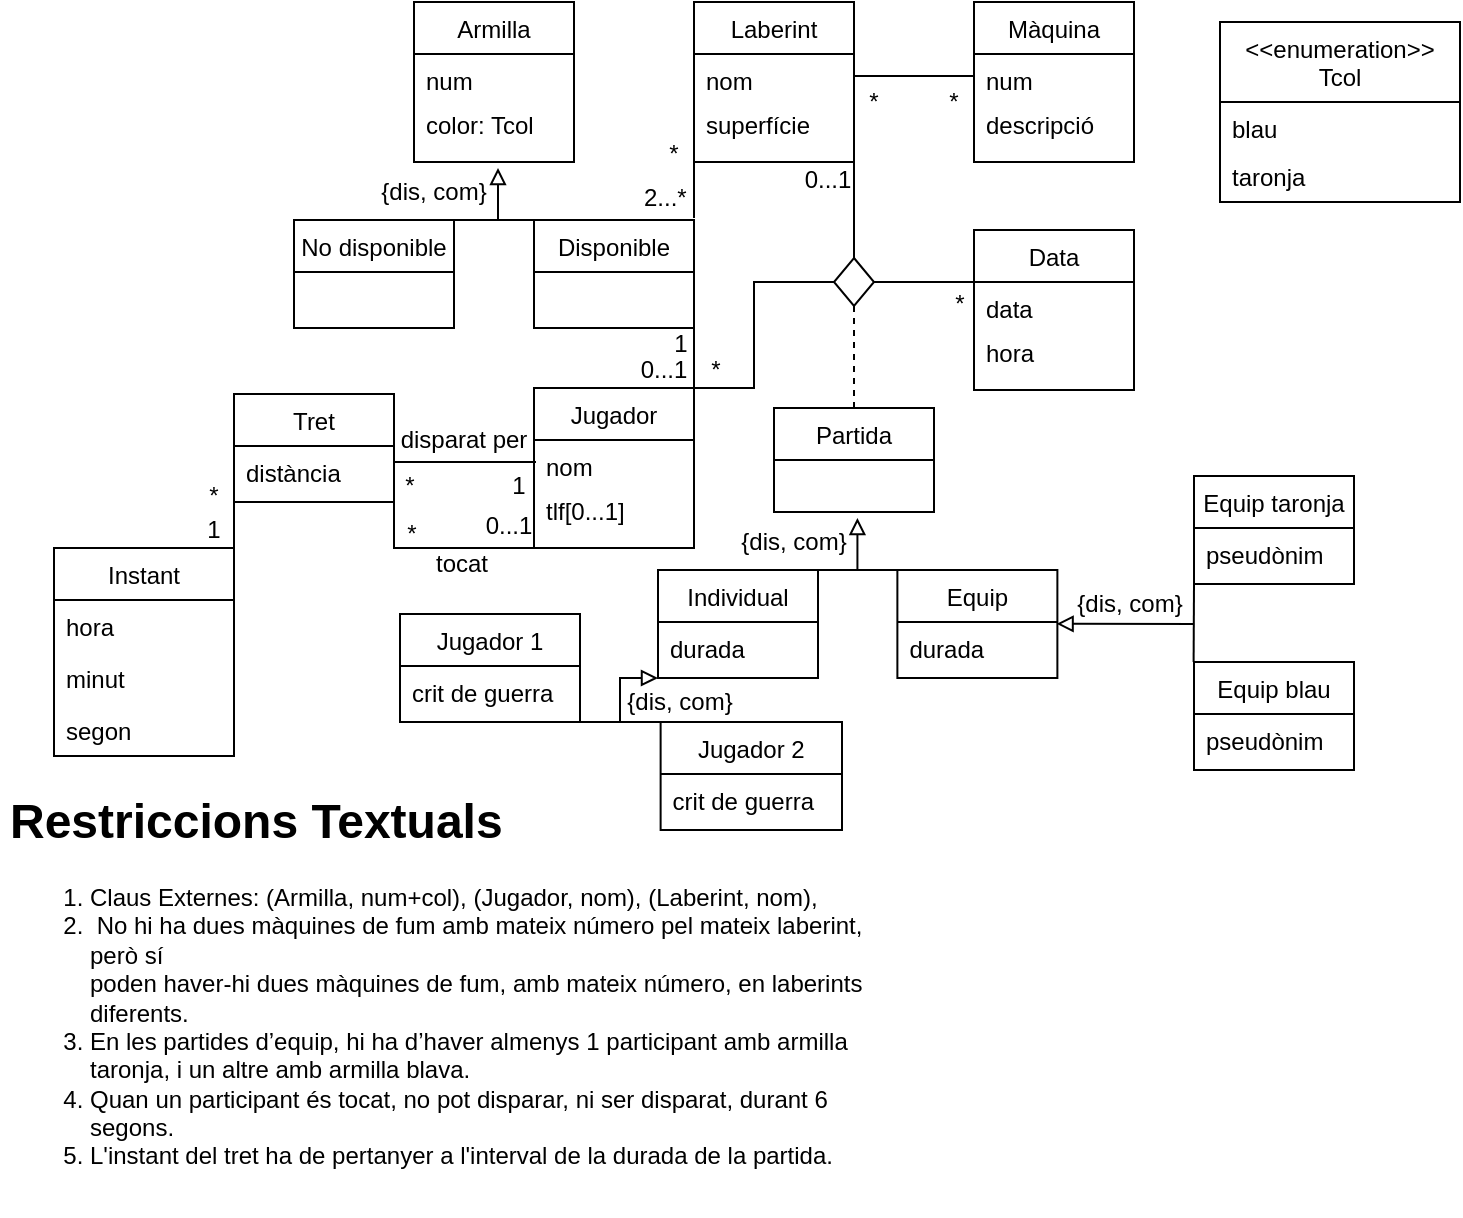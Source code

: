 <mxfile version="14.5.1" type="device"><diagram id="I8y_O5R_tumAgbJyKCJ7" name="Exercicis: Ex5"><mxGraphModel dx="1913" dy="806" grid="1" gridSize="10" guides="1" tooltips="1" connect="1" arrows="1" fold="1" page="1" pageScale="1" pageWidth="827" pageHeight="1169" math="0" shadow="0"><root><mxCell id="Hv29LNUU1Vns28SLMKIn-0"/><mxCell id="Hv29LNUU1Vns28SLMKIn-1" parent="Hv29LNUU1Vns28SLMKIn-0"/><mxCell id="Hv29LNUU1Vns28SLMKIn-64" value="&lt;h1&gt;Restriccions Textuals&lt;/h1&gt;&lt;span&gt;&lt;ol&gt;&lt;li&gt;&lt;span&gt;Claus Externes: (Armilla, num+col), (Jugador, nom), (Laberint, nom),&lt;/span&gt;&lt;/li&gt;&lt;li&gt;&lt;span&gt;&amp;nbsp;No hi ha dues màquines de fum amb mateix número pel mateix laberint, però sí &lt;br&gt;poden haver-hi dues màquines de fum, amb mateix número, en laberints diferents.&lt;/span&gt;&lt;/li&gt;&lt;li&gt;En les partides d’equip, hi ha d’haver almenys 1 participant amb armilla &lt;br&gt;taronja, i un altre amb armilla blava.&lt;/li&gt;&lt;li&gt;Quan un participant és tocat, no pot disparar, ni ser disparat, durant 6 segons.&lt;br&gt;&lt;/li&gt;&lt;li&gt;L'instant del tret ha de pertanyer a l'interval de la durada de la partida.&lt;/li&gt;&lt;/ol&gt;&lt;/span&gt;&lt;p&gt;&lt;/p&gt;" style="text;html=1;strokeColor=none;fillColor=none;spacing=5;spacingTop=-20;whiteSpace=wrap;overflow=hidden;rounded=0;glass=0;" parent="Hv29LNUU1Vns28SLMKIn-1" vertex="1"><mxGeometry x="-810" y="420" width="460" height="217" as="geometry"/></mxCell><mxCell id="Hv29LNUU1Vns28SLMKIn-65" value="Armilla" style="swimlane;fontStyle=0;align=center;verticalAlign=top;childLayout=stackLayout;horizontal=1;startSize=26;horizontalStack=0;resizeParent=1;resizeLast=0;collapsible=1;marginBottom=0;rounded=0;shadow=0;strokeWidth=1;" parent="Hv29LNUU1Vns28SLMKIn-1" vertex="1"><mxGeometry x="-603" y="30" width="80" height="80" as="geometry"><mxRectangle x="550" y="140" width="160" height="26" as="alternateBounds"/></mxGeometry></mxCell><mxCell id="Hv29LNUU1Vns28SLMKIn-66" value="num" style="text;align=left;verticalAlign=top;spacingLeft=4;spacingRight=4;overflow=hidden;rotatable=0;points=[[0,0.5],[1,0.5]];portConstraint=eastwest;" parent="Hv29LNUU1Vns28SLMKIn-65" vertex="1"><mxGeometry y="26" width="80" height="22" as="geometry"/></mxCell><mxCell id="Hv29LNUU1Vns28SLMKIn-67" value="color: Tcol" style="text;align=left;verticalAlign=top;spacingLeft=4;spacingRight=4;overflow=hidden;rotatable=0;points=[[0,0.5],[1,0.5]];portConstraint=eastwest;rounded=0;shadow=0;html=0;" parent="Hv29LNUU1Vns28SLMKIn-65" vertex="1"><mxGeometry y="48" width="80" height="26" as="geometry"/></mxCell><mxCell id="kOx_0f4eRIxVEtYnhfRd-0" value="&lt;&lt;enumeration&gt;&gt;&#10;Tcol" style="swimlane;fontStyle=0;align=center;verticalAlign=top;childLayout=stackLayout;horizontal=1;startSize=40;horizontalStack=0;resizeParent=1;resizeLast=0;collapsible=1;marginBottom=0;rounded=0;shadow=0;strokeWidth=1;" parent="Hv29LNUU1Vns28SLMKIn-1" vertex="1"><mxGeometry x="-200" y="40" width="120" height="90" as="geometry"><mxRectangle x="550" y="140" width="160" height="26" as="alternateBounds"/></mxGeometry></mxCell><mxCell id="kOx_0f4eRIxVEtYnhfRd-1" value="blau" style="text;align=left;verticalAlign=top;spacingLeft=4;spacingRight=4;overflow=hidden;rotatable=0;points=[[0,0.5],[1,0.5]];portConstraint=eastwest;" parent="kOx_0f4eRIxVEtYnhfRd-0" vertex="1"><mxGeometry y="40" width="120" height="24" as="geometry"/></mxCell><mxCell id="kOx_0f4eRIxVEtYnhfRd-2" value="taronja" style="text;align=left;verticalAlign=top;spacingLeft=4;spacingRight=4;overflow=hidden;rotatable=0;points=[[0,0.5],[1,0.5]];portConstraint=eastwest;" parent="kOx_0f4eRIxVEtYnhfRd-0" vertex="1"><mxGeometry y="64" width="120" height="24" as="geometry"/></mxCell><mxCell id="kOx_0f4eRIxVEtYnhfRd-3" value="Laberint" style="swimlane;fontStyle=0;align=center;verticalAlign=top;childLayout=stackLayout;horizontal=1;startSize=26;horizontalStack=0;resizeParent=1;resizeLast=0;collapsible=1;marginBottom=0;rounded=0;shadow=0;strokeWidth=1;" parent="Hv29LNUU1Vns28SLMKIn-1" vertex="1"><mxGeometry x="-463" y="30" width="80" height="80" as="geometry"><mxRectangle x="550" y="140" width="160" height="26" as="alternateBounds"/></mxGeometry></mxCell><mxCell id="kOx_0f4eRIxVEtYnhfRd-4" value="nom" style="text;align=left;verticalAlign=top;spacingLeft=4;spacingRight=4;overflow=hidden;rotatable=0;points=[[0,0.5],[1,0.5]];portConstraint=eastwest;" parent="kOx_0f4eRIxVEtYnhfRd-3" vertex="1"><mxGeometry y="26" width="80" height="22" as="geometry"/></mxCell><mxCell id="kOx_0f4eRIxVEtYnhfRd-5" value="superfície" style="text;align=left;verticalAlign=top;spacingLeft=4;spacingRight=4;overflow=hidden;rotatable=0;points=[[0,0.5],[1,0.5]];portConstraint=eastwest;rounded=0;shadow=0;html=0;" parent="kOx_0f4eRIxVEtYnhfRd-3" vertex="1"><mxGeometry y="48" width="80" height="26" as="geometry"/></mxCell><mxCell id="kOx_0f4eRIxVEtYnhfRd-6" style="edgeStyle=orthogonalEdgeStyle;rounded=0;orthogonalLoop=1;jettySize=auto;html=1;entryX=0;entryY=1;entryDx=0;entryDy=0;endArrow=none;endFill=0;" parent="Hv29LNUU1Vns28SLMKIn-1" target="kOx_0f4eRIxVEtYnhfRd-3" edge="1"><mxGeometry relative="1" as="geometry"><mxPoint x="-463" y="138" as="sourcePoint"/></mxGeometry></mxCell><mxCell id="M5N9mLRNChU1vYQO1PPM-0" value="*" style="text;html=1;strokeColor=none;fillColor=none;align=center;verticalAlign=middle;whiteSpace=wrap;rounded=0;" parent="Hv29LNUU1Vns28SLMKIn-1" vertex="1"><mxGeometry x="-483" y="93" width="20" height="26" as="geometry"/></mxCell><mxCell id="tRIG4rGO23C947T4kouP-0" value="&amp;nbsp;2...*" style="text;html=1;strokeColor=none;fillColor=none;align=center;verticalAlign=middle;whiteSpace=wrap;rounded=0;" parent="Hv29LNUU1Vns28SLMKIn-1" vertex="1"><mxGeometry x="-489" y="115" width="20" height="26" as="geometry"/></mxCell><mxCell id="tRIG4rGO23C947T4kouP-1" value="Màquina" style="swimlane;fontStyle=0;align=center;verticalAlign=top;childLayout=stackLayout;horizontal=1;startSize=26;horizontalStack=0;resizeParent=1;resizeLast=0;collapsible=1;marginBottom=0;rounded=0;shadow=0;strokeWidth=1;" parent="Hv29LNUU1Vns28SLMKIn-1" vertex="1"><mxGeometry x="-323" y="30" width="80" height="80" as="geometry"><mxRectangle x="550" y="140" width="160" height="26" as="alternateBounds"/></mxGeometry></mxCell><mxCell id="tRIG4rGO23C947T4kouP-2" value="num" style="text;align=left;verticalAlign=top;spacingLeft=4;spacingRight=4;overflow=hidden;rotatable=0;points=[[0,0.5],[1,0.5]];portConstraint=eastwest;" parent="tRIG4rGO23C947T4kouP-1" vertex="1"><mxGeometry y="26" width="80" height="22" as="geometry"/></mxCell><mxCell id="tRIG4rGO23C947T4kouP-3" value="descripció" style="text;align=left;verticalAlign=top;spacingLeft=4;spacingRight=4;overflow=hidden;rotatable=0;points=[[0,0.5],[1,0.5]];portConstraint=eastwest;rounded=0;shadow=0;html=0;" parent="tRIG4rGO23C947T4kouP-1" vertex="1"><mxGeometry y="48" width="80" height="26" as="geometry"/></mxCell><mxCell id="tRIG4rGO23C947T4kouP-4" style="edgeStyle=orthogonalEdgeStyle;rounded=0;orthogonalLoop=1;jettySize=auto;html=1;exitX=1;exitY=0.5;exitDx=0;exitDy=0;entryX=0;entryY=0.5;entryDx=0;entryDy=0;endArrow=none;endFill=0;" parent="Hv29LNUU1Vns28SLMKIn-1" source="kOx_0f4eRIxVEtYnhfRd-4" target="tRIG4rGO23C947T4kouP-2" edge="1"><mxGeometry relative="1" as="geometry"/></mxCell><mxCell id="BXdLURbAvVca6zHJi6JL-0" style="edgeStyle=none;rounded=0;orthogonalLoop=1;jettySize=auto;html=1;exitX=0.5;exitY=1;exitDx=0;exitDy=0;startArrow=block;startFill=0;endArrow=none;endFill=0;" parent="Hv29LNUU1Vns28SLMKIn-1" edge="1"><mxGeometry relative="1" as="geometry"><mxPoint x="-561" y="139" as="targetPoint"/><mxPoint x="-561" y="113" as="sourcePoint"/></mxGeometry></mxCell><mxCell id="BXdLURbAvVca6zHJi6JL-1" style="edgeStyle=none;rounded=0;orthogonalLoop=1;jettySize=auto;html=1;exitX=1;exitY=0;exitDx=0;exitDy=0;entryX=0;entryY=0;entryDx=0;entryDy=0;startArrow=none;startFill=0;endArrow=none;endFill=0;" parent="Hv29LNUU1Vns28SLMKIn-1" source="BXdLURbAvVca6zHJi6JL-2" target="BXdLURbAvVca6zHJi6JL-4" edge="1"><mxGeometry relative="1" as="geometry"/></mxCell><mxCell id="BXdLURbAvVca6zHJi6JL-2" value="No disponible" style="swimlane;fontStyle=0;align=center;verticalAlign=top;childLayout=stackLayout;horizontal=1;startSize=26;horizontalStack=0;resizeParent=1;resizeLast=0;collapsible=1;marginBottom=0;rounded=0;shadow=0;strokeWidth=1;" parent="Hv29LNUU1Vns28SLMKIn-1" vertex="1"><mxGeometry x="-663" y="139" width="80" height="54" as="geometry"><mxRectangle x="550" y="140" width="160" height="26" as="alternateBounds"/></mxGeometry></mxCell><mxCell id="BXdLURbAvVca6zHJi6JL-4" value="Disponible" style="swimlane;fontStyle=0;align=center;verticalAlign=top;childLayout=stackLayout;horizontal=1;startSize=26;horizontalStack=0;resizeParent=1;resizeLast=0;collapsible=1;marginBottom=0;rounded=0;shadow=0;strokeWidth=1;" parent="Hv29LNUU1Vns28SLMKIn-1" vertex="1"><mxGeometry x="-543" y="139" width="80" height="54" as="geometry"><mxRectangle x="550" y="140" width="160" height="26" as="alternateBounds"/></mxGeometry></mxCell><mxCell id="BXdLURbAvVca6zHJi6JL-6" value="{dis, com}" style="text;html=1;strokeColor=none;fillColor=none;align=center;verticalAlign=middle;whiteSpace=wrap;rounded=0;glass=0;" parent="Hv29LNUU1Vns28SLMKIn-1" vertex="1"><mxGeometry x="-623" y="115" width="60" height="20" as="geometry"/></mxCell><mxCell id="BXdLURbAvVca6zHJi6JL-7" value="*" style="text;html=1;strokeColor=none;fillColor=none;align=center;verticalAlign=middle;whiteSpace=wrap;rounded=0;" parent="Hv29LNUU1Vns28SLMKIn-1" vertex="1"><mxGeometry x="-343" y="67" width="20" height="26" as="geometry"/></mxCell><mxCell id="BXdLURbAvVca6zHJi6JL-8" value="*" style="text;html=1;strokeColor=none;fillColor=none;align=center;verticalAlign=middle;whiteSpace=wrap;rounded=0;" parent="Hv29LNUU1Vns28SLMKIn-1" vertex="1"><mxGeometry x="-383" y="67" width="20" height="26" as="geometry"/></mxCell><mxCell id="BXdLURbAvVca6zHJi6JL-9" value="Jugador" style="swimlane;fontStyle=0;align=center;verticalAlign=top;childLayout=stackLayout;horizontal=1;startSize=26;horizontalStack=0;resizeParent=1;resizeLast=0;collapsible=1;marginBottom=0;rounded=0;shadow=0;strokeWidth=1;" parent="Hv29LNUU1Vns28SLMKIn-1" vertex="1"><mxGeometry x="-543" y="223" width="80" height="80" as="geometry"><mxRectangle x="550" y="140" width="160" height="26" as="alternateBounds"/></mxGeometry></mxCell><mxCell id="BXdLURbAvVca6zHJi6JL-10" value="nom" style="text;align=left;verticalAlign=top;spacingLeft=4;spacingRight=4;overflow=hidden;rotatable=0;points=[[0,0.5],[1,0.5]];portConstraint=eastwest;" parent="BXdLURbAvVca6zHJi6JL-9" vertex="1"><mxGeometry y="26" width="80" height="22" as="geometry"/></mxCell><mxCell id="BXdLURbAvVca6zHJi6JL-11" value="tlf[0...1]" style="text;align=left;verticalAlign=top;spacingLeft=4;spacingRight=4;overflow=hidden;rotatable=0;points=[[0,0.5],[1,0.5]];portConstraint=eastwest;rounded=0;shadow=0;html=0;" parent="BXdLURbAvVca6zHJi6JL-9" vertex="1"><mxGeometry y="48" width="80" height="26" as="geometry"/></mxCell><mxCell id="nM7c5Jr2fMZdCY_D6LKp-3" value="Data" style="swimlane;fontStyle=0;align=center;verticalAlign=top;childLayout=stackLayout;horizontal=1;startSize=26;horizontalStack=0;resizeParent=1;resizeLast=0;collapsible=1;marginBottom=0;rounded=0;shadow=0;strokeWidth=1;" parent="Hv29LNUU1Vns28SLMKIn-1" vertex="1"><mxGeometry x="-323" y="144" width="80" height="80" as="geometry"><mxRectangle x="550" y="140" width="160" height="26" as="alternateBounds"/></mxGeometry></mxCell><mxCell id="nM7c5Jr2fMZdCY_D6LKp-4" value="data" style="text;align=left;verticalAlign=top;spacingLeft=4;spacingRight=4;overflow=hidden;rotatable=0;points=[[0,0.5],[1,0.5]];portConstraint=eastwest;" parent="nM7c5Jr2fMZdCY_D6LKp-3" vertex="1"><mxGeometry y="26" width="80" height="22" as="geometry"/></mxCell><mxCell id="nM7c5Jr2fMZdCY_D6LKp-5" value="hora" style="text;align=left;verticalAlign=top;spacingLeft=4;spacingRight=4;overflow=hidden;rotatable=0;points=[[0,0.5],[1,0.5]];portConstraint=eastwest;rounded=0;shadow=0;html=0;" parent="nM7c5Jr2fMZdCY_D6LKp-3" vertex="1"><mxGeometry y="48" width="80" height="26" as="geometry"/></mxCell><mxCell id="nM7c5Jr2fMZdCY_D6LKp-7" style="edgeStyle=orthogonalEdgeStyle;rounded=0;orthogonalLoop=1;jettySize=auto;html=1;exitX=1;exitY=0;exitDx=0;exitDy=0;entryX=1;entryY=1;entryDx=0;entryDy=0;endArrow=none;endFill=0;" parent="Hv29LNUU1Vns28SLMKIn-1" source="BXdLURbAvVca6zHJi6JL-9" target="BXdLURbAvVca6zHJi6JL-4" edge="1"><mxGeometry relative="1" as="geometry"/></mxCell><mxCell id="nM7c5Jr2fMZdCY_D6LKp-8" value="1" style="text;html=1;strokeColor=none;fillColor=none;align=center;verticalAlign=middle;whiteSpace=wrap;rounded=0;" parent="Hv29LNUU1Vns28SLMKIn-1" vertex="1"><mxGeometry x="-477.5" y="194" width="15" height="14" as="geometry"/></mxCell><mxCell id="nM7c5Jr2fMZdCY_D6LKp-10" value="0...1" style="text;html=1;strokeColor=none;fillColor=none;align=center;verticalAlign=middle;whiteSpace=wrap;rounded=0;" parent="Hv29LNUU1Vns28SLMKIn-1" vertex="1"><mxGeometry x="-483" y="207" width="10" height="14" as="geometry"/></mxCell><mxCell id="nM7c5Jr2fMZdCY_D6LKp-12" value="Partida" style="swimlane;fontStyle=0;align=center;verticalAlign=top;childLayout=stackLayout;horizontal=1;startSize=26;horizontalStack=0;resizeParent=1;resizeLast=0;collapsible=1;marginBottom=0;rounded=0;shadow=0;strokeWidth=1;" parent="Hv29LNUU1Vns28SLMKIn-1" vertex="1"><mxGeometry x="-423" y="233" width="80" height="52" as="geometry"><mxRectangle x="550" y="140" width="160" height="26" as="alternateBounds"/></mxGeometry></mxCell><mxCell id="6GfNa2xg2DmmVd-kR31T-1" style="edgeStyle=orthogonalEdgeStyle;rounded=0;orthogonalLoop=1;jettySize=auto;html=1;exitX=0.5;exitY=1;exitDx=0;exitDy=0;entryX=0.5;entryY=0;entryDx=0;entryDy=0;endArrow=none;endFill=0;dashed=1;" parent="Hv29LNUU1Vns28SLMKIn-1" source="6GfNa2xg2DmmVd-kR31T-0" target="nM7c5Jr2fMZdCY_D6LKp-12" edge="1"><mxGeometry relative="1" as="geometry"><Array as="points"><mxPoint x="-383" y="233"/></Array></mxGeometry></mxCell><mxCell id="6GfNa2xg2DmmVd-kR31T-4" style="edgeStyle=orthogonalEdgeStyle;rounded=0;orthogonalLoop=1;jettySize=auto;html=1;exitX=0.5;exitY=0;exitDx=0;exitDy=0;entryX=1;entryY=1;entryDx=0;entryDy=0;endArrow=none;endFill=0;" parent="Hv29LNUU1Vns28SLMKIn-1" source="6GfNa2xg2DmmVd-kR31T-0" target="kOx_0f4eRIxVEtYnhfRd-3" edge="1"><mxGeometry relative="1" as="geometry"/></mxCell><mxCell id="6GfNa2xg2DmmVd-kR31T-5" style="edgeStyle=orthogonalEdgeStyle;rounded=0;orthogonalLoop=1;jettySize=auto;html=1;exitX=0;exitY=0.5;exitDx=0;exitDy=0;entryX=1;entryY=0;entryDx=0;entryDy=0;endArrow=none;endFill=0;" parent="Hv29LNUU1Vns28SLMKIn-1" source="6GfNa2xg2DmmVd-kR31T-0" target="BXdLURbAvVca6zHJi6JL-9" edge="1"><mxGeometry relative="1" as="geometry"><Array as="points"><mxPoint x="-433" y="170"/><mxPoint x="-433" y="223"/></Array></mxGeometry></mxCell><mxCell id="6GfNa2xg2DmmVd-kR31T-7" style="edgeStyle=orthogonalEdgeStyle;rounded=0;orthogonalLoop=1;jettySize=auto;html=1;exitX=1;exitY=0.5;exitDx=0;exitDy=0;entryX=-0.004;entryY=0;entryDx=0;entryDy=0;entryPerimeter=0;endArrow=none;endFill=0;" parent="Hv29LNUU1Vns28SLMKIn-1" source="6GfNa2xg2DmmVd-kR31T-0" target="nM7c5Jr2fMZdCY_D6LKp-4" edge="1"><mxGeometry relative="1" as="geometry"><Array as="points"><mxPoint x="-333" y="170"/><mxPoint x="-333" y="170"/></Array></mxGeometry></mxCell><mxCell id="6GfNa2xg2DmmVd-kR31T-0" value="" style="rhombus;whiteSpace=wrap;html=1;" parent="Hv29LNUU1Vns28SLMKIn-1" vertex="1"><mxGeometry x="-393" y="158" width="20" height="24" as="geometry"/></mxCell><mxCell id="6GfNa2xg2DmmVd-kR31T-8" value="*" style="text;html=1;strokeColor=none;fillColor=none;align=center;verticalAlign=middle;whiteSpace=wrap;rounded=0;" parent="Hv29LNUU1Vns28SLMKIn-1" vertex="1"><mxGeometry x="-462.5" y="201" width="20" height="26" as="geometry"/></mxCell><mxCell id="6GfNa2xg2DmmVd-kR31T-9" value="0...1" style="text;html=1;strokeColor=none;fillColor=none;align=center;verticalAlign=middle;whiteSpace=wrap;rounded=0;" parent="Hv29LNUU1Vns28SLMKIn-1" vertex="1"><mxGeometry x="-401" y="112" width="10" height="14" as="geometry"/></mxCell><mxCell id="6GfNa2xg2DmmVd-kR31T-10" value="*" style="text;html=1;strokeColor=none;fillColor=none;align=center;verticalAlign=middle;whiteSpace=wrap;rounded=0;" parent="Hv29LNUU1Vns28SLMKIn-1" vertex="1"><mxGeometry x="-335" y="174" width="10" height="14" as="geometry"/></mxCell><mxCell id="6GfNa2xg2DmmVd-kR31T-13" style="edgeStyle=none;rounded=0;orthogonalLoop=1;jettySize=auto;html=1;exitX=0.5;exitY=1;exitDx=0;exitDy=0;startArrow=block;startFill=0;endArrow=none;endFill=0;" parent="Hv29LNUU1Vns28SLMKIn-1" edge="1"><mxGeometry relative="1" as="geometry"><mxPoint x="-381.29" y="314" as="targetPoint"/><mxPoint x="-381.29" y="288" as="sourcePoint"/></mxGeometry></mxCell><mxCell id="6GfNa2xg2DmmVd-kR31T-14" style="edgeStyle=none;rounded=0;orthogonalLoop=1;jettySize=auto;html=1;exitX=1;exitY=0;exitDx=0;exitDy=0;entryX=0;entryY=0;entryDx=0;entryDy=0;startArrow=none;startFill=0;endArrow=none;endFill=0;" parent="Hv29LNUU1Vns28SLMKIn-1" source="6GfNa2xg2DmmVd-kR31T-15" target="6GfNa2xg2DmmVd-kR31T-16" edge="1"><mxGeometry relative="1" as="geometry"/></mxCell><mxCell id="2X1LPzr1lu0iv-gUCRsQ-29" style="edgeStyle=orthogonalEdgeStyle;rounded=0;orthogonalLoop=1;jettySize=auto;html=1;exitX=0;exitY=1;exitDx=0;exitDy=0;endArrow=none;endFill=0;startArrow=block;startFill=0;" parent="Hv29LNUU1Vns28SLMKIn-1" source="6GfNa2xg2DmmVd-kR31T-15" edge="1"><mxGeometry relative="1" as="geometry"><mxPoint x="-500" y="390" as="targetPoint"/></mxGeometry></mxCell><mxCell id="6GfNa2xg2DmmVd-kR31T-15" value="Individual" style="swimlane;fontStyle=0;align=center;verticalAlign=top;childLayout=stackLayout;horizontal=1;startSize=26;horizontalStack=0;resizeParent=1;resizeLast=0;collapsible=1;marginBottom=0;rounded=0;shadow=0;strokeWidth=1;" parent="Hv29LNUU1Vns28SLMKIn-1" vertex="1"><mxGeometry x="-481.0" y="314" width="80" height="54" as="geometry"><mxRectangle x="550" y="140" width="160" height="26" as="alternateBounds"/></mxGeometry></mxCell><mxCell id="6GfNa2xg2DmmVd-kR31T-19" value="durada" style="text;align=left;verticalAlign=top;spacingLeft=4;spacingRight=4;overflow=hidden;rotatable=0;points=[[0,0.5],[1,0.5]];portConstraint=eastwest;rounded=0;shadow=0;html=0;" parent="6GfNa2xg2DmmVd-kR31T-15" vertex="1"><mxGeometry y="26" width="80" height="26" as="geometry"/></mxCell><mxCell id="6GfNa2xg2DmmVd-kR31T-16" value="Equip" style="swimlane;fontStyle=0;align=center;verticalAlign=top;childLayout=stackLayout;horizontal=1;startSize=26;horizontalStack=0;resizeParent=1;resizeLast=0;collapsible=1;marginBottom=0;rounded=0;shadow=0;strokeWidth=1;" parent="Hv29LNUU1Vns28SLMKIn-1" vertex="1"><mxGeometry x="-361.31" y="314" width="80" height="54" as="geometry"><mxRectangle x="550" y="140" width="160" height="26" as="alternateBounds"/></mxGeometry></mxCell><mxCell id="6GfNa2xg2DmmVd-kR31T-20" value="durada" style="text;align=left;verticalAlign=top;spacingLeft=4;spacingRight=4;overflow=hidden;rotatable=0;points=[[0,0.5],[1,0.5]];portConstraint=eastwest;rounded=0;shadow=0;html=0;" parent="6GfNa2xg2DmmVd-kR31T-16" vertex="1"><mxGeometry y="26" width="80" height="26" as="geometry"/></mxCell><mxCell id="6GfNa2xg2DmmVd-kR31T-17" value="{dis, com}" style="text;html=1;strokeColor=none;fillColor=none;align=center;verticalAlign=middle;whiteSpace=wrap;rounded=0;glass=0;" parent="Hv29LNUU1Vns28SLMKIn-1" vertex="1"><mxGeometry x="-443.29" y="290" width="60" height="20" as="geometry"/></mxCell><mxCell id="2X1LPzr1lu0iv-gUCRsQ-8" style="edgeStyle=orthogonalEdgeStyle;rounded=0;orthogonalLoop=1;jettySize=auto;html=1;exitX=1;exitY=1;exitDx=0;exitDy=0;entryX=0;entryY=1;entryDx=0;entryDy=0;endArrow=none;endFill=0;" parent="Hv29LNUU1Vns28SLMKIn-1" source="zZPH-3o83K-hx81YJf2z-0" target="BXdLURbAvVca6zHJi6JL-9" edge="1"><mxGeometry relative="1" as="geometry"><Array as="points"><mxPoint x="-613" y="303"/></Array></mxGeometry></mxCell><mxCell id="2X1LPzr1lu0iv-gUCRsQ-38" style="edgeStyle=orthogonalEdgeStyle;rounded=0;orthogonalLoop=1;jettySize=auto;html=1;exitX=0;exitY=1;exitDx=0;exitDy=0;entryX=1;entryY=0;entryDx=0;entryDy=0;startArrow=none;startFill=0;endArrow=none;endFill=0;" parent="Hv29LNUU1Vns28SLMKIn-1" source="zZPH-3o83K-hx81YJf2z-0" target="2X1LPzr1lu0iv-gUCRsQ-31" edge="1"><mxGeometry relative="1" as="geometry"/></mxCell><mxCell id="zZPH-3o83K-hx81YJf2z-0" value="Tret" style="swimlane;fontStyle=0;align=center;verticalAlign=top;childLayout=stackLayout;horizontal=1;startSize=26;horizontalStack=0;resizeParent=1;resizeLast=0;collapsible=1;marginBottom=0;rounded=0;shadow=0;strokeWidth=1;" parent="Hv29LNUU1Vns28SLMKIn-1" vertex="1"><mxGeometry x="-693" y="226" width="80" height="54" as="geometry"><mxRectangle x="550" y="140" width="160" height="26" as="alternateBounds"/></mxGeometry></mxCell><mxCell id="zZPH-3o83K-hx81YJf2z-1" value="distància" style="text;align=left;verticalAlign=top;spacingLeft=4;spacingRight=4;overflow=hidden;rotatable=0;points=[[0,0.5],[1,0.5]];portConstraint=eastwest;" parent="zZPH-3o83K-hx81YJf2z-0" vertex="1"><mxGeometry y="26" width="80" height="20" as="geometry"/></mxCell><mxCell id="zZPH-3o83K-hx81YJf2z-6" style="edgeStyle=orthogonalEdgeStyle;rounded=0;orthogonalLoop=1;jettySize=auto;html=1;endArrow=none;endFill=0;" parent="Hv29LNUU1Vns28SLMKIn-1" edge="1"><mxGeometry relative="1" as="geometry"><mxPoint x="-613" y="260" as="sourcePoint"/><mxPoint x="-542" y="260" as="targetPoint"/><Array as="points"><mxPoint x="-613" y="260"/><mxPoint x="-542" y="260"/></Array></mxGeometry></mxCell><mxCell id="zZPH-3o83K-hx81YJf2z-7" value="*" style="text;html=1;strokeColor=none;fillColor=none;align=center;verticalAlign=middle;whiteSpace=wrap;rounded=0;" parent="Hv29LNUU1Vns28SLMKIn-1" vertex="1"><mxGeometry x="-615" y="259" width="20" height="26" as="geometry"/></mxCell><mxCell id="zZPH-3o83K-hx81YJf2z-9" value="1" style="text;html=1;strokeColor=none;fillColor=none;align=center;verticalAlign=middle;whiteSpace=wrap;rounded=0;" parent="Hv29LNUU1Vns28SLMKIn-1" vertex="1"><mxGeometry x="-558" y="265" width="15" height="14" as="geometry"/></mxCell><mxCell id="2X1LPzr1lu0iv-gUCRsQ-0" value="disparat per" style="text;html=1;strokeColor=none;fillColor=none;align=center;verticalAlign=middle;whiteSpace=wrap;rounded=0;glass=0;rotation=0;" parent="Hv29LNUU1Vns28SLMKIn-1" vertex="1"><mxGeometry x="-613" y="239" width="70" height="20" as="geometry"/></mxCell><mxCell id="2X1LPzr1lu0iv-gUCRsQ-2" value="tocat" style="text;html=1;strokeColor=none;fillColor=none;align=center;verticalAlign=middle;whiteSpace=wrap;rounded=0;glass=0;rotation=0;" parent="Hv29LNUU1Vns28SLMKIn-1" vertex="1"><mxGeometry x="-614" y="301" width="70" height="20" as="geometry"/></mxCell><mxCell id="2X1LPzr1lu0iv-gUCRsQ-3" value="*" style="text;html=1;strokeColor=none;fillColor=none;align=center;verticalAlign=middle;whiteSpace=wrap;rounded=0;" parent="Hv29LNUU1Vns28SLMKIn-1" vertex="1"><mxGeometry x="-614" y="283" width="20" height="26" as="geometry"/></mxCell><mxCell id="2X1LPzr1lu0iv-gUCRsQ-4" value="0...1" style="text;html=1;strokeColor=none;fillColor=none;align=center;verticalAlign=middle;whiteSpace=wrap;rounded=0;" parent="Hv29LNUU1Vns28SLMKIn-1" vertex="1"><mxGeometry x="-563" y="285" width="15" height="14" as="geometry"/></mxCell><mxCell id="2X1LPzr1lu0iv-gUCRsQ-13" style="edgeStyle=none;rounded=0;orthogonalLoop=1;jettySize=auto;html=1;exitX=0.995;exitY=0.035;exitDx=0;exitDy=0;startArrow=block;startFill=0;endArrow=none;endFill=0;exitPerimeter=0;" parent="Hv29LNUU1Vns28SLMKIn-1" source="6GfNa2xg2DmmVd-kR31T-20" edge="1"><mxGeometry relative="1" as="geometry"><mxPoint x="-213" y="341" as="targetPoint"/><mxPoint x="-233" y="351" as="sourcePoint"/></mxGeometry></mxCell><mxCell id="2X1LPzr1lu0iv-gUCRsQ-20" style="edgeStyle=orthogonalEdgeStyle;rounded=0;orthogonalLoop=1;jettySize=auto;html=1;exitX=0;exitY=1;exitDx=0;exitDy=0;endArrow=none;endFill=0;" parent="Hv29LNUU1Vns28SLMKIn-1" source="2X1LPzr1lu0iv-gUCRsQ-15" edge="1"><mxGeometry relative="1" as="geometry"><mxPoint x="-213.19" y="360" as="targetPoint"/></mxGeometry></mxCell><mxCell id="2X1LPzr1lu0iv-gUCRsQ-15" value="Equip taronja" style="swimlane;fontStyle=0;align=center;verticalAlign=top;childLayout=stackLayout;horizontal=1;startSize=26;horizontalStack=0;resizeParent=1;resizeLast=0;collapsible=1;marginBottom=0;rounded=0;shadow=0;strokeWidth=1;" parent="Hv29LNUU1Vns28SLMKIn-1" vertex="1"><mxGeometry x="-213" y="267" width="80" height="54" as="geometry"><mxRectangle x="550" y="140" width="160" height="26" as="alternateBounds"/></mxGeometry></mxCell><mxCell id="2X1LPzr1lu0iv-gUCRsQ-18" value="pseudònim" style="text;align=left;verticalAlign=top;spacingLeft=4;spacingRight=4;overflow=hidden;rotatable=0;points=[[0,0.5],[1,0.5]];portConstraint=eastwest;rounded=0;shadow=0;html=0;" parent="2X1LPzr1lu0iv-gUCRsQ-15" vertex="1"><mxGeometry y="26" width="80" height="26" as="geometry"/></mxCell><mxCell id="2X1LPzr1lu0iv-gUCRsQ-16" value="Equip blau" style="swimlane;fontStyle=0;align=center;verticalAlign=top;childLayout=stackLayout;horizontal=1;startSize=26;horizontalStack=0;resizeParent=1;resizeLast=0;collapsible=1;marginBottom=0;rounded=0;shadow=0;strokeWidth=1;" parent="Hv29LNUU1Vns28SLMKIn-1" vertex="1"><mxGeometry x="-213" y="360" width="80" height="54" as="geometry"><mxRectangle x="550" y="140" width="160" height="26" as="alternateBounds"/></mxGeometry></mxCell><mxCell id="2X1LPzr1lu0iv-gUCRsQ-19" value="pseudònim" style="text;align=left;verticalAlign=top;spacingLeft=4;spacingRight=4;overflow=hidden;rotatable=0;points=[[0,0.5],[1,0.5]];portConstraint=eastwest;rounded=0;shadow=0;html=0;" parent="2X1LPzr1lu0iv-gUCRsQ-16" vertex="1"><mxGeometry y="26" width="80" height="26" as="geometry"/></mxCell><mxCell id="2X1LPzr1lu0iv-gUCRsQ-17" value="{dis, com}" style="text;html=1;strokeColor=none;fillColor=none;align=center;verticalAlign=middle;whiteSpace=wrap;rounded=0;glass=0;" parent="Hv29LNUU1Vns28SLMKIn-1" vertex="1"><mxGeometry x="-275" y="321" width="60" height="20" as="geometry"/></mxCell><mxCell id="2X1LPzr1lu0iv-gUCRsQ-30" style="edgeStyle=orthogonalEdgeStyle;rounded=0;orthogonalLoop=1;jettySize=auto;html=1;exitX=1;exitY=1;exitDx=0;exitDy=0;entryX=0;entryY=0;entryDx=0;entryDy=0;endArrow=none;endFill=0;" parent="Hv29LNUU1Vns28SLMKIn-1" source="2X1LPzr1lu0iv-gUCRsQ-23" target="2X1LPzr1lu0iv-gUCRsQ-25" edge="1"><mxGeometry relative="1" as="geometry"><Array as="points"><mxPoint x="-510" y="390"/><mxPoint x="-510" y="390"/></Array></mxGeometry></mxCell><mxCell id="2X1LPzr1lu0iv-gUCRsQ-23" value="Jugador 1" style="swimlane;fontStyle=0;align=center;verticalAlign=top;childLayout=stackLayout;horizontal=1;startSize=26;horizontalStack=0;resizeParent=1;resizeLast=0;collapsible=1;marginBottom=0;rounded=0;shadow=0;strokeWidth=1;" parent="Hv29LNUU1Vns28SLMKIn-1" vertex="1"><mxGeometry x="-610" y="336" width="90" height="54" as="geometry"><mxRectangle x="550" y="140" width="160" height="26" as="alternateBounds"/></mxGeometry></mxCell><mxCell id="2X1LPzr1lu0iv-gUCRsQ-24" value="crit de guerra" style="text;align=left;verticalAlign=top;spacingLeft=4;spacingRight=4;overflow=hidden;rotatable=0;points=[[0,0.5],[1,0.5]];portConstraint=eastwest;rounded=0;shadow=0;html=0;" parent="2X1LPzr1lu0iv-gUCRsQ-23" vertex="1"><mxGeometry y="26" width="90" height="26" as="geometry"/></mxCell><mxCell id="2X1LPzr1lu0iv-gUCRsQ-25" value="Jugador 2" style="swimlane;fontStyle=0;align=center;verticalAlign=top;childLayout=stackLayout;horizontal=1;startSize=26;horizontalStack=0;resizeParent=1;resizeLast=0;collapsible=1;marginBottom=0;rounded=0;shadow=0;strokeWidth=1;" parent="Hv29LNUU1Vns28SLMKIn-1" vertex="1"><mxGeometry x="-479.69" y="390" width="90.69" height="54" as="geometry"><mxRectangle x="550" y="140" width="160" height="26" as="alternateBounds"/></mxGeometry></mxCell><mxCell id="2X1LPzr1lu0iv-gUCRsQ-26" value="crit de guerra" style="text;align=left;verticalAlign=top;spacingLeft=4;spacingRight=4;overflow=hidden;rotatable=0;points=[[0,0.5],[1,0.5]];portConstraint=eastwest;rounded=0;shadow=0;html=0;" parent="2X1LPzr1lu0iv-gUCRsQ-25" vertex="1"><mxGeometry y="26" width="90.69" height="26" as="geometry"/></mxCell><mxCell id="2X1LPzr1lu0iv-gUCRsQ-27" value="{dis, com}" style="text;html=1;strokeColor=none;fillColor=none;align=center;verticalAlign=middle;whiteSpace=wrap;rounded=0;glass=0;" parent="Hv29LNUU1Vns28SLMKIn-1" vertex="1"><mxGeometry x="-500" y="370" width="60" height="20" as="geometry"/></mxCell><mxCell id="2X1LPzr1lu0iv-gUCRsQ-31" value="Instant" style="swimlane;fontStyle=0;align=center;verticalAlign=top;childLayout=stackLayout;horizontal=1;startSize=26;horizontalStack=0;resizeParent=1;resizeLast=0;collapsible=1;marginBottom=0;rounded=0;shadow=0;strokeWidth=1;" parent="Hv29LNUU1Vns28SLMKIn-1" vertex="1"><mxGeometry x="-783" y="303" width="90" height="104" as="geometry"><mxRectangle x="550" y="140" width="160" height="26" as="alternateBounds"/></mxGeometry></mxCell><mxCell id="2X1LPzr1lu0iv-gUCRsQ-32" value="hora" style="text;align=left;verticalAlign=top;spacingLeft=4;spacingRight=4;overflow=hidden;rotatable=0;points=[[0,0.5],[1,0.5]];portConstraint=eastwest;rounded=0;shadow=0;html=0;" parent="2X1LPzr1lu0iv-gUCRsQ-31" vertex="1"><mxGeometry y="26" width="90" height="26" as="geometry"/></mxCell><mxCell id="2X1LPzr1lu0iv-gUCRsQ-33" value="minut" style="text;align=left;verticalAlign=top;spacingLeft=4;spacingRight=4;overflow=hidden;rotatable=0;points=[[0,0.5],[1,0.5]];portConstraint=eastwest;rounded=0;shadow=0;html=0;" parent="2X1LPzr1lu0iv-gUCRsQ-31" vertex="1"><mxGeometry y="52" width="90" height="26" as="geometry"/></mxCell><mxCell id="2X1LPzr1lu0iv-gUCRsQ-34" value="segon" style="text;align=left;verticalAlign=top;spacingLeft=4;spacingRight=4;overflow=hidden;rotatable=0;points=[[0,0.5],[1,0.5]];portConstraint=eastwest;rounded=0;shadow=0;html=0;" parent="2X1LPzr1lu0iv-gUCRsQ-31" vertex="1"><mxGeometry y="78" width="90" height="26" as="geometry"/></mxCell><mxCell id="2X1LPzr1lu0iv-gUCRsQ-37" value="1" style="text;html=1;strokeColor=none;fillColor=none;align=center;verticalAlign=middle;whiteSpace=wrap;rounded=0;" parent="Hv29LNUU1Vns28SLMKIn-1" vertex="1"><mxGeometry x="-708" y="287" width="10" height="14" as="geometry"/></mxCell><mxCell id="2X1LPzr1lu0iv-gUCRsQ-39" value="*" style="text;html=1;strokeColor=none;fillColor=none;align=center;verticalAlign=middle;whiteSpace=wrap;rounded=0;" parent="Hv29LNUU1Vns28SLMKIn-1" vertex="1"><mxGeometry x="-713" y="264" width="20" height="26" as="geometry"/></mxCell></root></mxGraphModel></diagram></mxfile>